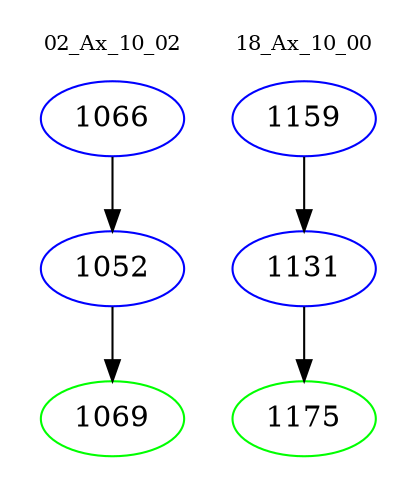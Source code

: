digraph{
subgraph cluster_0 {
color = white
label = "02_Ax_10_02";
fontsize=10;
T0_1066 [label="1066", color="blue"]
T0_1066 -> T0_1052 [color="black"]
T0_1052 [label="1052", color="blue"]
T0_1052 -> T0_1069 [color="black"]
T0_1069 [label="1069", color="green"]
}
subgraph cluster_1 {
color = white
label = "18_Ax_10_00";
fontsize=10;
T1_1159 [label="1159", color="blue"]
T1_1159 -> T1_1131 [color="black"]
T1_1131 [label="1131", color="blue"]
T1_1131 -> T1_1175 [color="black"]
T1_1175 [label="1175", color="green"]
}
}

